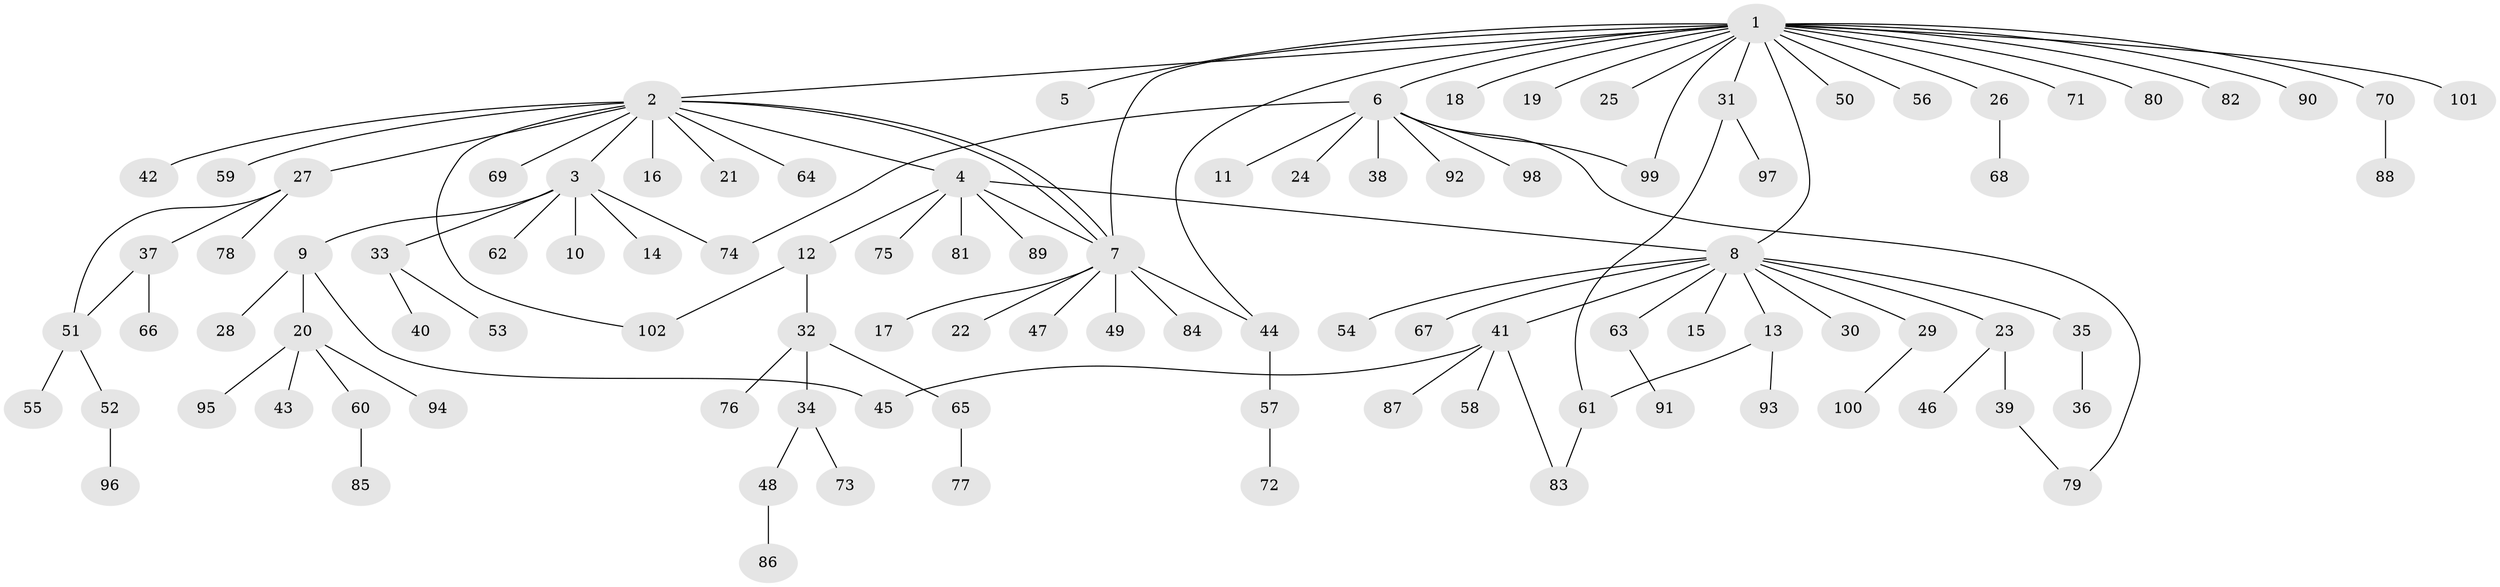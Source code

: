 // Generated by graph-tools (version 1.1) at 2025/35/03/09/25 02:35:40]
// undirected, 102 vertices, 114 edges
graph export_dot {
graph [start="1"]
  node [color=gray90,style=filled];
  1;
  2;
  3;
  4;
  5;
  6;
  7;
  8;
  9;
  10;
  11;
  12;
  13;
  14;
  15;
  16;
  17;
  18;
  19;
  20;
  21;
  22;
  23;
  24;
  25;
  26;
  27;
  28;
  29;
  30;
  31;
  32;
  33;
  34;
  35;
  36;
  37;
  38;
  39;
  40;
  41;
  42;
  43;
  44;
  45;
  46;
  47;
  48;
  49;
  50;
  51;
  52;
  53;
  54;
  55;
  56;
  57;
  58;
  59;
  60;
  61;
  62;
  63;
  64;
  65;
  66;
  67;
  68;
  69;
  70;
  71;
  72;
  73;
  74;
  75;
  76;
  77;
  78;
  79;
  80;
  81;
  82;
  83;
  84;
  85;
  86;
  87;
  88;
  89;
  90;
  91;
  92;
  93;
  94;
  95;
  96;
  97;
  98;
  99;
  100;
  101;
  102;
  1 -- 2;
  1 -- 5;
  1 -- 6;
  1 -- 7;
  1 -- 8;
  1 -- 18;
  1 -- 19;
  1 -- 25;
  1 -- 26;
  1 -- 31;
  1 -- 44;
  1 -- 50;
  1 -- 56;
  1 -- 70;
  1 -- 71;
  1 -- 80;
  1 -- 82;
  1 -- 90;
  1 -- 99;
  1 -- 101;
  2 -- 3;
  2 -- 4;
  2 -- 7;
  2 -- 7;
  2 -- 16;
  2 -- 21;
  2 -- 27;
  2 -- 42;
  2 -- 59;
  2 -- 64;
  2 -- 69;
  2 -- 102;
  3 -- 9;
  3 -- 10;
  3 -- 14;
  3 -- 33;
  3 -- 62;
  3 -- 74;
  4 -- 7;
  4 -- 8;
  4 -- 12;
  4 -- 75;
  4 -- 81;
  4 -- 89;
  6 -- 11;
  6 -- 24;
  6 -- 38;
  6 -- 74;
  6 -- 79;
  6 -- 92;
  6 -- 98;
  6 -- 99;
  7 -- 17;
  7 -- 22;
  7 -- 44;
  7 -- 47;
  7 -- 49;
  7 -- 84;
  8 -- 13;
  8 -- 15;
  8 -- 23;
  8 -- 29;
  8 -- 30;
  8 -- 35;
  8 -- 41;
  8 -- 54;
  8 -- 63;
  8 -- 67;
  9 -- 20;
  9 -- 28;
  9 -- 45;
  12 -- 32;
  12 -- 102;
  13 -- 61;
  13 -- 93;
  20 -- 43;
  20 -- 60;
  20 -- 94;
  20 -- 95;
  23 -- 39;
  23 -- 46;
  26 -- 68;
  27 -- 37;
  27 -- 51;
  27 -- 78;
  29 -- 100;
  31 -- 61;
  31 -- 97;
  32 -- 34;
  32 -- 65;
  32 -- 76;
  33 -- 40;
  33 -- 53;
  34 -- 48;
  34 -- 73;
  35 -- 36;
  37 -- 51;
  37 -- 66;
  39 -- 79;
  41 -- 45;
  41 -- 58;
  41 -- 83;
  41 -- 87;
  44 -- 57;
  48 -- 86;
  51 -- 52;
  51 -- 55;
  52 -- 96;
  57 -- 72;
  60 -- 85;
  61 -- 83;
  63 -- 91;
  65 -- 77;
  70 -- 88;
}
